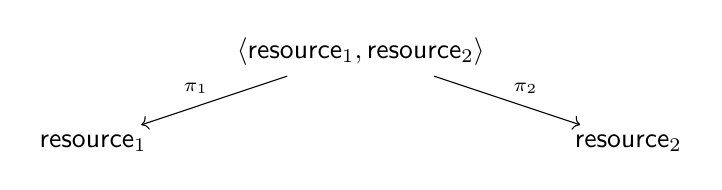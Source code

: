 \begin{tikzcd}
    	& \langle \mathsf{resource}_1,\mathsf{resource}_2\rangle\arrow[dl,"\pi_1",swap] \arrow[dr,"\pi_2"]&\\
    	\mathsf{resource}_1& &\mathsf{resource}_2
\end{tikzcd}